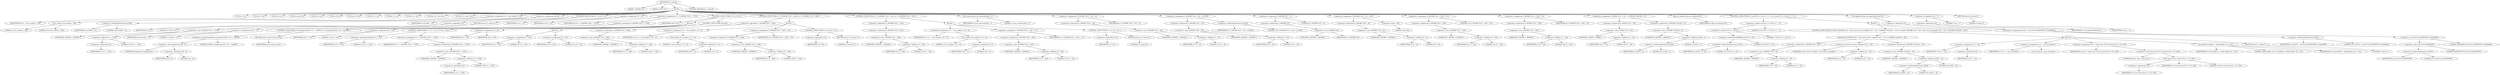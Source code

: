 digraph tftp_connect {  
"1000113" [label = "(METHOD,tftp_connect)" ]
"1000114" [label = "(PARAM,_DWORD *a1)" ]
"1000115" [label = "(PARAM,_BYTE *a2)" ]
"1000116" [label = "(BLOCK,,)" ]
"1000117" [label = "(LOCAL,v4: int)" ]
"1000118" [label = "(LOCAL,v5: int)" ]
"1000119" [label = "(LOCAL,v6: int)" ]
"1000120" [label = "(LOCAL,result: int)" ]
"1000121" [label = "(LOCAL,v8: int)" ]
"1000122" [label = "(LOCAL,v9: int)" ]
"1000123" [label = "(LOCAL,v10: int)" ]
"1000124" [label = "(LOCAL,v11: int)" ]
"1000125" [label = "(LOCAL,v12: int)" ]
"1000126" [label = "(LOCAL,v13: int *)" ]
"1000127" [label = "(LOCAL,v14: const char *)" ]
"1000128" [label = "(LOCAL,v15: char [ 128 ])" ]
"1000129" [label = "(<operator>.assignment,v4 = Curl_ccalloc(1, 336))" ]
"1000130" [label = "(IDENTIFIER,v4,v4 = Curl_ccalloc(1, 336))" ]
"1000131" [label = "(Curl_ccalloc,Curl_ccalloc(1, 336))" ]
"1000132" [label = "(LITERAL,1,Curl_ccalloc(1, 336))" ]
"1000133" [label = "(LITERAL,336,Curl_ccalloc(1, 336))" ]
"1000134" [label = "(<operator>.assignment,a1[188] = v4)" ]
"1000135" [label = "(<operator>.indirectIndexAccess,a1[188])" ]
"1000136" [label = "(IDENTIFIER,a1,a1[188] = v4)" ]
"1000137" [label = "(LITERAL,188,a1[188] = v4)" ]
"1000138" [label = "(IDENTIFIER,v4,a1[188] = v4)" ]
"1000139" [label = "(CONTROL_STRUCTURE,if ( !v4 ),if ( !v4 ))" ]
"1000140" [label = "(<operator>.logicalNot,!v4)" ]
"1000141" [label = "(IDENTIFIER,v4,!v4)" ]
"1000142" [label = "(RETURN,return 27;,return 27;)" ]
"1000143" [label = "(LITERAL,27,return 27;)" ]
"1000144" [label = "(<operator>.assignment,v5 = v4)" ]
"1000145" [label = "(IDENTIFIER,v5,v5 = v4)" ]
"1000146" [label = "(IDENTIFIER,v4,v5 = v4)" ]
"1000147" [label = "(<operator>.assignment,v6 = *(_DWORD *)(*a1 + 1576))" ]
"1000148" [label = "(IDENTIFIER,v6,v6 = *(_DWORD *)(*a1 + 1576))" ]
"1000149" [label = "(<operator>.indirection,*(_DWORD *)(*a1 + 1576))" ]
"1000150" [label = "(<operator>.cast,(_DWORD *)(*a1 + 1576))" ]
"1000151" [label = "(UNKNOWN,_DWORD *,_DWORD *)" ]
"1000152" [label = "(<operator>.addition,*a1 + 1576)" ]
"1000153" [label = "(<operator>.indirection,*a1)" ]
"1000154" [label = "(IDENTIFIER,a1,*a1 + 1576)" ]
"1000155" [label = "(LITERAL,1576,*a1 + 1576)" ]
"1000156" [label = "(CONTROL_STRUCTURE,if ( v6 ),if ( v6 ))" ]
"1000157" [label = "(IDENTIFIER,v6,if ( v6 ))" ]
"1000158" [label = "(BLOCK,,)" ]
"1000159" [label = "(<operator>.assignment,result = 71)" ]
"1000160" [label = "(IDENTIFIER,result,result = 71)" ]
"1000161" [label = "(LITERAL,71,result = 71)" ]
"1000162" [label = "(CONTROL_STRUCTURE,if ( (unsigned int)(v6 - 8) >= 0xFFB1 ),if ( (unsigned int)(v6 - 8) >= 0xFFB1 ))" ]
"1000163" [label = "(<operator>.greaterEqualsThan,(unsigned int)(v6 - 8) >= 0xFFB1)" ]
"1000164" [label = "(<operator>.cast,(unsigned int)(v6 - 8))" ]
"1000165" [label = "(UNKNOWN,unsigned int,unsigned int)" ]
"1000166" [label = "(<operator>.subtraction,v6 - 8)" ]
"1000167" [label = "(IDENTIFIER,v6,v6 - 8)" ]
"1000168" [label = "(LITERAL,8,v6 - 8)" ]
"1000169" [label = "(LITERAL,0xFFB1,(unsigned int)(v6 - 8) >= 0xFFB1)" ]
"1000170" [label = "(RETURN,return result;,return result;)" ]
"1000171" [label = "(IDENTIFIER,result,return result;)" ]
"1000172" [label = "(<operator>.assignment,v8 = 512)" ]
"1000173" [label = "(IDENTIFIER,v8,v8 = 512)" ]
"1000174" [label = "(LITERAL,512,v8 = 512)" ]
"1000175" [label = "(CONTROL_STRUCTURE,if ( v6 >= 512 ),if ( v6 >= 512 ))" ]
"1000176" [label = "(<operator>.greaterEqualsThan,v6 >= 512)" ]
"1000177" [label = "(IDENTIFIER,v6,v6 >= 512)" ]
"1000178" [label = "(LITERAL,512,v6 >= 512)" ]
"1000179" [label = "(<operator>.assignment,v8 = *(_DWORD *)(*a1 + 1576))" ]
"1000180" [label = "(IDENTIFIER,v8,v8 = *(_DWORD *)(*a1 + 1576))" ]
"1000181" [label = "(<operator>.indirection,*(_DWORD *)(*a1 + 1576))" ]
"1000182" [label = "(<operator>.cast,(_DWORD *)(*a1 + 1576))" ]
"1000183" [label = "(UNKNOWN,_DWORD *,_DWORD *)" ]
"1000184" [label = "(<operator>.addition,*a1 + 1576)" ]
"1000185" [label = "(<operator>.indirection,*a1)" ]
"1000186" [label = "(IDENTIFIER,a1,*a1 + 1576)" ]
"1000187" [label = "(LITERAL,1576,*a1 + 1576)" ]
"1000188" [label = "(<operator>.assignment,v9 = v8)" ]
"1000189" [label = "(IDENTIFIER,v9,v9 = v8)" ]
"1000190" [label = "(IDENTIFIER,v8,v9 = v8)" ]
"1000191" [label = "(CONTROL_STRUCTURE,else,else)" ]
"1000192" [label = "(BLOCK,,)" ]
"1000193" [label = "(<operator>.assignment,v6 = 512)" ]
"1000194" [label = "(IDENTIFIER,v6,v6 = 512)" ]
"1000195" [label = "(LITERAL,512,v6 = 512)" ]
"1000196" [label = "(<operator>.assignment,v9 = 512)" ]
"1000197" [label = "(IDENTIFIER,v9,v9 = 512)" ]
"1000198" [label = "(LITERAL,512,v9 = 512)" ]
"1000199" [label = "(CONTROL_STRUCTURE,if ( !*(_DWORD *)(v5 + 328) ),if ( !*(_DWORD *)(v5 + 328) ))" ]
"1000200" [label = "(<operator>.logicalNot,!*(_DWORD *)(v5 + 328))" ]
"1000201" [label = "(<operator>.indirection,*(_DWORD *)(v5 + 328))" ]
"1000202" [label = "(<operator>.cast,(_DWORD *)(v5 + 328))" ]
"1000203" [label = "(UNKNOWN,_DWORD *,_DWORD *)" ]
"1000204" [label = "(<operator>.addition,v5 + 328)" ]
"1000205" [label = "(IDENTIFIER,v5,v5 + 328)" ]
"1000206" [label = "(LITERAL,328,v5 + 328)" ]
"1000207" [label = "(BLOCK,,)" ]
"1000208" [label = "(<operator>.assignment,v10 = Curl_ccalloc(1, v9 + 4))" ]
"1000209" [label = "(IDENTIFIER,v10,v10 = Curl_ccalloc(1, v9 + 4))" ]
"1000210" [label = "(Curl_ccalloc,Curl_ccalloc(1, v9 + 4))" ]
"1000211" [label = "(LITERAL,1,Curl_ccalloc(1, v9 + 4))" ]
"1000212" [label = "(<operator>.addition,v9 + 4)" ]
"1000213" [label = "(IDENTIFIER,v9,v9 + 4)" ]
"1000214" [label = "(LITERAL,4,v9 + 4)" ]
"1000215" [label = "(<operator>.assignment,*(_DWORD *)(v5 + 328) = v10)" ]
"1000216" [label = "(<operator>.indirection,*(_DWORD *)(v5 + 328))" ]
"1000217" [label = "(<operator>.cast,(_DWORD *)(v5 + 328))" ]
"1000218" [label = "(UNKNOWN,_DWORD *,_DWORD *)" ]
"1000219" [label = "(<operator>.addition,v5 + 328)" ]
"1000220" [label = "(IDENTIFIER,v5,v5 + 328)" ]
"1000221" [label = "(LITERAL,328,v5 + 328)" ]
"1000222" [label = "(IDENTIFIER,v10,*(_DWORD *)(v5 + 328) = v10)" ]
"1000223" [label = "(CONTROL_STRUCTURE,if ( !v10 ),if ( !v10 ))" ]
"1000224" [label = "(<operator>.logicalNot,!v10)" ]
"1000225" [label = "(IDENTIFIER,v10,!v10)" ]
"1000226" [label = "(RETURN,return 27;,return 27;)" ]
"1000227" [label = "(LITERAL,27,return 27;)" ]
"1000228" [label = "(CONTROL_STRUCTURE,if ( !*(_DWORD *)(v5 + 332) ),if ( !*(_DWORD *)(v5 + 332) ))" ]
"1000229" [label = "(<operator>.logicalNot,!*(_DWORD *)(v5 + 332))" ]
"1000230" [label = "(<operator>.indirection,*(_DWORD *)(v5 + 332))" ]
"1000231" [label = "(<operator>.cast,(_DWORD *)(v5 + 332))" ]
"1000232" [label = "(UNKNOWN,_DWORD *,_DWORD *)" ]
"1000233" [label = "(<operator>.addition,v5 + 332)" ]
"1000234" [label = "(IDENTIFIER,v5,v5 + 332)" ]
"1000235" [label = "(LITERAL,332,v5 + 332)" ]
"1000236" [label = "(BLOCK,,)" ]
"1000237" [label = "(<operator>.assignment,v11 = Curl_ccalloc(1, v9 + 4))" ]
"1000238" [label = "(IDENTIFIER,v11,v11 = Curl_ccalloc(1, v9 + 4))" ]
"1000239" [label = "(Curl_ccalloc,Curl_ccalloc(1, v9 + 4))" ]
"1000240" [label = "(LITERAL,1,Curl_ccalloc(1, v9 + 4))" ]
"1000241" [label = "(<operator>.addition,v9 + 4)" ]
"1000242" [label = "(IDENTIFIER,v9,v9 + 4)" ]
"1000243" [label = "(LITERAL,4,v9 + 4)" ]
"1000244" [label = "(<operator>.assignment,*(_DWORD *)(v5 + 332) = v11)" ]
"1000245" [label = "(<operator>.indirection,*(_DWORD *)(v5 + 332))" ]
"1000246" [label = "(<operator>.cast,(_DWORD *)(v5 + 332))" ]
"1000247" [label = "(UNKNOWN,_DWORD *,_DWORD *)" ]
"1000248" [label = "(<operator>.addition,v5 + 332)" ]
"1000249" [label = "(IDENTIFIER,v5,v5 + 332)" ]
"1000250" [label = "(LITERAL,332,v5 + 332)" ]
"1000251" [label = "(IDENTIFIER,v11,*(_DWORD *)(v5 + 332) = v11)" ]
"1000252" [label = "(CONTROL_STRUCTURE,if ( !v11 ),if ( !v11 ))" ]
"1000253" [label = "(<operator>.logicalNot,!v11)" ]
"1000254" [label = "(IDENTIFIER,v11,!v11)" ]
"1000255" [label = "(RETURN,return 27;,return 27;)" ]
"1000256" [label = "(LITERAL,27,return 27;)" ]
"1000257" [label = "(Curl_conncontrol,Curl_conncontrol(a1, 1))" ]
"1000258" [label = "(IDENTIFIER,a1,Curl_conncontrol(a1, 1))" ]
"1000259" [label = "(LITERAL,1,Curl_conncontrol(a1, 1))" ]
"1000260" [label = "(<operator>.assignment,*(_DWORD *)(v5 + 16) = a1)" ]
"1000261" [label = "(<operator>.indirection,*(_DWORD *)(v5 + 16))" ]
"1000262" [label = "(<operator>.cast,(_DWORD *)(v5 + 16))" ]
"1000263" [label = "(UNKNOWN,_DWORD *,_DWORD *)" ]
"1000264" [label = "(<operator>.addition,v5 + 16)" ]
"1000265" [label = "(IDENTIFIER,v5,v5 + 16)" ]
"1000266" [label = "(LITERAL,16,v5 + 16)" ]
"1000267" [label = "(IDENTIFIER,a1,*(_DWORD *)(v5 + 16) = a1)" ]
"1000268" [label = "(<operator>.assignment,*(_DWORD *)(v5 + 20) = a1[105])" ]
"1000269" [label = "(<operator>.indirection,*(_DWORD *)(v5 + 20))" ]
"1000270" [label = "(<operator>.cast,(_DWORD *)(v5 + 20))" ]
"1000271" [label = "(UNKNOWN,_DWORD *,_DWORD *)" ]
"1000272" [label = "(<operator>.addition,v5 + 20)" ]
"1000273" [label = "(IDENTIFIER,v5,v5 + 20)" ]
"1000274" [label = "(LITERAL,20,v5 + 20)" ]
"1000275" [label = "(<operator>.indirectIndexAccess,a1[105])" ]
"1000276" [label = "(IDENTIFIER,a1,*(_DWORD *)(v5 + 20) = a1[105])" ]
"1000277" [label = "(LITERAL,105,*(_DWORD *)(v5 + 20) = a1[105])" ]
"1000278" [label = "(<operator>.assignment,*(_DWORD *)v5 = 0)" ]
"1000279" [label = "(<operator>.indirection,*(_DWORD *)v5)" ]
"1000280" [label = "(<operator>.cast,(_DWORD *)v5)" ]
"1000281" [label = "(UNKNOWN,_DWORD *,_DWORD *)" ]
"1000282" [label = "(IDENTIFIER,v5,(_DWORD *)v5)" ]
"1000283" [label = "(LITERAL,0,*(_DWORD *)v5 = 0)" ]
"1000284" [label = "(<operator>.assignment,*(_DWORD *)(v5 + 8) = -100)" ]
"1000285" [label = "(<operator>.indirection,*(_DWORD *)(v5 + 8))" ]
"1000286" [label = "(<operator>.cast,(_DWORD *)(v5 + 8))" ]
"1000287" [label = "(UNKNOWN,_DWORD *,_DWORD *)" ]
"1000288" [label = "(<operator>.addition,v5 + 8)" ]
"1000289" [label = "(IDENTIFIER,v5,v5 + 8)" ]
"1000290" [label = "(LITERAL,8,v5 + 8)" ]
"1000291" [label = "(<operator>.minus,-100)" ]
"1000292" [label = "(LITERAL,100,-100)" ]
"1000293" [label = "(<operator>.assignment,*(_DWORD *)(v5 + 320) = 512)" ]
"1000294" [label = "(<operator>.indirection,*(_DWORD *)(v5 + 320))" ]
"1000295" [label = "(<operator>.cast,(_DWORD *)(v5 + 320))" ]
"1000296" [label = "(UNKNOWN,_DWORD *,_DWORD *)" ]
"1000297" [label = "(<operator>.addition,v5 + 320)" ]
"1000298" [label = "(IDENTIFIER,v5,v5 + 320)" ]
"1000299" [label = "(LITERAL,320,v5 + 320)" ]
"1000300" [label = "(LITERAL,512,*(_DWORD *)(v5 + 320) = 512)" ]
"1000301" [label = "(<operator>.assignment,*(_DWORD *)(v5 + 324) = v6)" ]
"1000302" [label = "(<operator>.indirection,*(_DWORD *)(v5 + 324))" ]
"1000303" [label = "(<operator>.cast,(_DWORD *)(v5 + 324))" ]
"1000304" [label = "(UNKNOWN,_DWORD *,_DWORD *)" ]
"1000305" [label = "(<operator>.addition,v5 + 324)" ]
"1000306" [label = "(IDENTIFIER,v5,v5 + 324)" ]
"1000307" [label = "(LITERAL,324,v5 + 324)" ]
"1000308" [label = "(IDENTIFIER,v6,*(_DWORD *)(v5 + 324) = v6)" ]
"1000309" [label = "(<operator>.assignment,*(_WORD *)(v5 + 52) = *(_DWORD *)(a1[20] + 4))" ]
"1000310" [label = "(<operator>.indirection,*(_WORD *)(v5 + 52))" ]
"1000311" [label = "(<operator>.cast,(_WORD *)(v5 + 52))" ]
"1000312" [label = "(UNKNOWN,_WORD *,_WORD *)" ]
"1000313" [label = "(<operator>.addition,v5 + 52)" ]
"1000314" [label = "(IDENTIFIER,v5,v5 + 52)" ]
"1000315" [label = "(LITERAL,52,v5 + 52)" ]
"1000316" [label = "(<operator>.indirection,*(_DWORD *)(a1[20] + 4))" ]
"1000317" [label = "(<operator>.cast,(_DWORD *)(a1[20] + 4))" ]
"1000318" [label = "(UNKNOWN,_DWORD *,_DWORD *)" ]
"1000319" [label = "(<operator>.addition,a1[20] + 4)" ]
"1000320" [label = "(<operator>.indirectIndexAccess,a1[20])" ]
"1000321" [label = "(IDENTIFIER,a1,a1[20] + 4)" ]
"1000322" [label = "(LITERAL,20,a1[20] + 4)" ]
"1000323" [label = "(LITERAL,4,a1[20] + 4)" ]
"1000324" [label = "(tftp_set_timeouts,tftp_set_timeouts(v5))" ]
"1000325" [label = "(IDENTIFIER,v5,tftp_set_timeouts(v5))" ]
"1000326" [label = "(CONTROL_STRUCTURE,if ( ((a1[147] >> 25) & 1) == 0 ),if ( ((a1[147] >> 25) & 1) == 0 ))" ]
"1000327" [label = "(<operator>.equals,((a1[147] >> 25) & 1) == 0)" ]
"1000328" [label = "(<operator>.and,(a1[147] >> 25) & 1)" ]
"1000329" [label = "(<operator>.arithmeticShiftRight,a1[147] >> 25)" ]
"1000330" [label = "(<operator>.indirectIndexAccess,a1[147])" ]
"1000331" [label = "(IDENTIFIER,a1,a1[147] >> 25)" ]
"1000332" [label = "(LITERAL,147,a1[147] >> 25)" ]
"1000333" [label = "(LITERAL,25,a1[147] >> 25)" ]
"1000334" [label = "(LITERAL,1,(a1[147] >> 25) & 1)" ]
"1000335" [label = "(LITERAL,0,((a1[147] >> 25) & 1) == 0)" ]
"1000336" [label = "(BLOCK,,)" ]
"1000337" [label = "(CONTROL_STRUCTURE,if ( bind(*(_DWORD *)(v5 + 20), (const struct sockaddr *)(v5 + 52), *(_DWORD *)(a1[20] + 16)) ),if ( bind(*(_DWORD *)(v5 + 20), (const struct sockaddr *)(v5 + 52), *(_DWORD *)(a1[20] + 16)) ))" ]
"1000338" [label = "(bind,bind(*(_DWORD *)(v5 + 20), (const struct sockaddr *)(v5 + 52), *(_DWORD *)(a1[20] + 16)))" ]
"1000339" [label = "(<operator>.indirection,*(_DWORD *)(v5 + 20))" ]
"1000340" [label = "(<operator>.cast,(_DWORD *)(v5 + 20))" ]
"1000341" [label = "(UNKNOWN,_DWORD *,_DWORD *)" ]
"1000342" [label = "(<operator>.addition,v5 + 20)" ]
"1000343" [label = "(IDENTIFIER,v5,v5 + 20)" ]
"1000344" [label = "(LITERAL,20,v5 + 20)" ]
"1000345" [label = "(<operator>.cast,(const struct sockaddr *)(v5 + 52))" ]
"1000346" [label = "(UNKNOWN,const struct sockaddr *,const struct sockaddr *)" ]
"1000347" [label = "(<operator>.addition,v5 + 52)" ]
"1000348" [label = "(IDENTIFIER,v5,v5 + 52)" ]
"1000349" [label = "(LITERAL,52,v5 + 52)" ]
"1000350" [label = "(<operator>.indirection,*(_DWORD *)(a1[20] + 16))" ]
"1000351" [label = "(<operator>.cast,(_DWORD *)(a1[20] + 16))" ]
"1000352" [label = "(UNKNOWN,_DWORD *,_DWORD *)" ]
"1000353" [label = "(<operator>.addition,a1[20] + 16)" ]
"1000354" [label = "(<operator>.indirectIndexAccess,a1[20])" ]
"1000355" [label = "(IDENTIFIER,a1,a1[20] + 16)" ]
"1000356" [label = "(LITERAL,20,a1[20] + 16)" ]
"1000357" [label = "(LITERAL,16,a1[20] + 16)" ]
"1000358" [label = "(BLOCK,,)" ]
"1000359" [label = "(<operator>.assignment,v12 = *a1)" ]
"1000360" [label = "(IDENTIFIER,v12,v12 = *a1)" ]
"1000361" [label = "(<operator>.indirection,*a1)" ]
"1000362" [label = "(IDENTIFIER,a1,v12 = *a1)" ]
"1000363" [label = "(<operator>.assignment,v13 = _errno_location())" ]
"1000364" [label = "(IDENTIFIER,v13,v13 = _errno_location())" ]
"1000365" [label = "(_errno_location,_errno_location())" ]
"1000366" [label = "(<operator>.assignment,v14 = (const char *)Curl_strerror(*v13, v15, 128))" ]
"1000367" [label = "(IDENTIFIER,v14,v14 = (const char *)Curl_strerror(*v13, v15, 128))" ]
"1000368" [label = "(<operator>.cast,(const char *)Curl_strerror(*v13, v15, 128))" ]
"1000369" [label = "(UNKNOWN,const char *,const char *)" ]
"1000370" [label = "(Curl_strerror,Curl_strerror(*v13, v15, 128))" ]
"1000371" [label = "(<operator>.indirection,*v13)" ]
"1000372" [label = "(IDENTIFIER,v13,Curl_strerror(*v13, v15, 128))" ]
"1000373" [label = "(IDENTIFIER,v15,Curl_strerror(*v13, v15, 128))" ]
"1000374" [label = "(LITERAL,128,Curl_strerror(*v13, v15, 128))" ]
"1000375" [label = "(Curl_failf,Curl_failf(v12, \"bind() failed; %s\", v14))" ]
"1000376" [label = "(IDENTIFIER,v12,Curl_failf(v12, \"bind() failed; %s\", v14))" ]
"1000377" [label = "(LITERAL,\"bind() failed; %s\",Curl_failf(v12, \"bind() failed; %s\", v14))" ]
"1000378" [label = "(IDENTIFIER,v14,Curl_failf(v12, \"bind() failed; %s\", v14))" ]
"1000379" [label = "(RETURN,return 7;,return 7;)" ]
"1000380" [label = "(LITERAL,7,return 7;)" ]
"1000381" [label = "(<operator>.assignment,a1[147] = a1[147] & 0xFDFFFFFF | 0x2000000)" ]
"1000382" [label = "(<operator>.indirectIndexAccess,a1[147])" ]
"1000383" [label = "(IDENTIFIER,a1,a1[147] = a1[147] & 0xFDFFFFFF | 0x2000000)" ]
"1000384" [label = "(LITERAL,147,a1[147] = a1[147] & 0xFDFFFFFF | 0x2000000)" ]
"1000385" [label = "(<operator>.or,a1[147] & 0xFDFFFFFF | 0x2000000)" ]
"1000386" [label = "(<operator>.and,a1[147] & 0xFDFFFFFF)" ]
"1000387" [label = "(<operator>.indirectIndexAccess,a1[147])" ]
"1000388" [label = "(IDENTIFIER,a1,a1[147] & 0xFDFFFFFF)" ]
"1000389" [label = "(LITERAL,147,a1[147] & 0xFDFFFFFF)" ]
"1000390" [label = "(LITERAL,0xFDFFFFFF,a1[147] & 0xFDFFFFFF)" ]
"1000391" [label = "(LITERAL,0x2000000,a1[147] & 0xFDFFFFFF | 0x2000000)" ]
"1000392" [label = "(Curl_pgrsStartNow,Curl_pgrsStartNow(*a1))" ]
"1000393" [label = "(<operator>.indirection,*a1)" ]
"1000394" [label = "(IDENTIFIER,a1,Curl_pgrsStartNow(*a1))" ]
"1000395" [label = "(<operator>.assignment,*a2 = 1)" ]
"1000396" [label = "(<operator>.indirection,*a2)" ]
"1000397" [label = "(IDENTIFIER,a2,*a2 = 1)" ]
"1000398" [label = "(LITERAL,1,*a2 = 1)" ]
"1000399" [label = "(RETURN,return 0;,return 0;)" ]
"1000400" [label = "(LITERAL,0,return 0;)" ]
"1000401" [label = "(METHOD_RETURN,int __fastcall)" ]
  "1000113" -> "1000114" 
  "1000113" -> "1000115" 
  "1000113" -> "1000116" 
  "1000113" -> "1000401" 
  "1000116" -> "1000117" 
  "1000116" -> "1000118" 
  "1000116" -> "1000119" 
  "1000116" -> "1000120" 
  "1000116" -> "1000121" 
  "1000116" -> "1000122" 
  "1000116" -> "1000123" 
  "1000116" -> "1000124" 
  "1000116" -> "1000125" 
  "1000116" -> "1000126" 
  "1000116" -> "1000127" 
  "1000116" -> "1000128" 
  "1000116" -> "1000129" 
  "1000116" -> "1000134" 
  "1000116" -> "1000139" 
  "1000116" -> "1000144" 
  "1000116" -> "1000147" 
  "1000116" -> "1000156" 
  "1000116" -> "1000199" 
  "1000116" -> "1000228" 
  "1000116" -> "1000257" 
  "1000116" -> "1000260" 
  "1000116" -> "1000268" 
  "1000116" -> "1000278" 
  "1000116" -> "1000284" 
  "1000116" -> "1000293" 
  "1000116" -> "1000301" 
  "1000116" -> "1000309" 
  "1000116" -> "1000324" 
  "1000116" -> "1000326" 
  "1000116" -> "1000392" 
  "1000116" -> "1000395" 
  "1000116" -> "1000399" 
  "1000129" -> "1000130" 
  "1000129" -> "1000131" 
  "1000131" -> "1000132" 
  "1000131" -> "1000133" 
  "1000134" -> "1000135" 
  "1000134" -> "1000138" 
  "1000135" -> "1000136" 
  "1000135" -> "1000137" 
  "1000139" -> "1000140" 
  "1000139" -> "1000142" 
  "1000140" -> "1000141" 
  "1000142" -> "1000143" 
  "1000144" -> "1000145" 
  "1000144" -> "1000146" 
  "1000147" -> "1000148" 
  "1000147" -> "1000149" 
  "1000149" -> "1000150" 
  "1000150" -> "1000151" 
  "1000150" -> "1000152" 
  "1000152" -> "1000153" 
  "1000152" -> "1000155" 
  "1000153" -> "1000154" 
  "1000156" -> "1000157" 
  "1000156" -> "1000158" 
  "1000156" -> "1000191" 
  "1000158" -> "1000159" 
  "1000158" -> "1000162" 
  "1000158" -> "1000172" 
  "1000158" -> "1000175" 
  "1000158" -> "1000188" 
  "1000159" -> "1000160" 
  "1000159" -> "1000161" 
  "1000162" -> "1000163" 
  "1000162" -> "1000170" 
  "1000163" -> "1000164" 
  "1000163" -> "1000169" 
  "1000164" -> "1000165" 
  "1000164" -> "1000166" 
  "1000166" -> "1000167" 
  "1000166" -> "1000168" 
  "1000170" -> "1000171" 
  "1000172" -> "1000173" 
  "1000172" -> "1000174" 
  "1000175" -> "1000176" 
  "1000175" -> "1000179" 
  "1000176" -> "1000177" 
  "1000176" -> "1000178" 
  "1000179" -> "1000180" 
  "1000179" -> "1000181" 
  "1000181" -> "1000182" 
  "1000182" -> "1000183" 
  "1000182" -> "1000184" 
  "1000184" -> "1000185" 
  "1000184" -> "1000187" 
  "1000185" -> "1000186" 
  "1000188" -> "1000189" 
  "1000188" -> "1000190" 
  "1000191" -> "1000192" 
  "1000192" -> "1000193" 
  "1000192" -> "1000196" 
  "1000193" -> "1000194" 
  "1000193" -> "1000195" 
  "1000196" -> "1000197" 
  "1000196" -> "1000198" 
  "1000199" -> "1000200" 
  "1000199" -> "1000207" 
  "1000200" -> "1000201" 
  "1000201" -> "1000202" 
  "1000202" -> "1000203" 
  "1000202" -> "1000204" 
  "1000204" -> "1000205" 
  "1000204" -> "1000206" 
  "1000207" -> "1000208" 
  "1000207" -> "1000215" 
  "1000207" -> "1000223" 
  "1000208" -> "1000209" 
  "1000208" -> "1000210" 
  "1000210" -> "1000211" 
  "1000210" -> "1000212" 
  "1000212" -> "1000213" 
  "1000212" -> "1000214" 
  "1000215" -> "1000216" 
  "1000215" -> "1000222" 
  "1000216" -> "1000217" 
  "1000217" -> "1000218" 
  "1000217" -> "1000219" 
  "1000219" -> "1000220" 
  "1000219" -> "1000221" 
  "1000223" -> "1000224" 
  "1000223" -> "1000226" 
  "1000224" -> "1000225" 
  "1000226" -> "1000227" 
  "1000228" -> "1000229" 
  "1000228" -> "1000236" 
  "1000229" -> "1000230" 
  "1000230" -> "1000231" 
  "1000231" -> "1000232" 
  "1000231" -> "1000233" 
  "1000233" -> "1000234" 
  "1000233" -> "1000235" 
  "1000236" -> "1000237" 
  "1000236" -> "1000244" 
  "1000236" -> "1000252" 
  "1000237" -> "1000238" 
  "1000237" -> "1000239" 
  "1000239" -> "1000240" 
  "1000239" -> "1000241" 
  "1000241" -> "1000242" 
  "1000241" -> "1000243" 
  "1000244" -> "1000245" 
  "1000244" -> "1000251" 
  "1000245" -> "1000246" 
  "1000246" -> "1000247" 
  "1000246" -> "1000248" 
  "1000248" -> "1000249" 
  "1000248" -> "1000250" 
  "1000252" -> "1000253" 
  "1000252" -> "1000255" 
  "1000253" -> "1000254" 
  "1000255" -> "1000256" 
  "1000257" -> "1000258" 
  "1000257" -> "1000259" 
  "1000260" -> "1000261" 
  "1000260" -> "1000267" 
  "1000261" -> "1000262" 
  "1000262" -> "1000263" 
  "1000262" -> "1000264" 
  "1000264" -> "1000265" 
  "1000264" -> "1000266" 
  "1000268" -> "1000269" 
  "1000268" -> "1000275" 
  "1000269" -> "1000270" 
  "1000270" -> "1000271" 
  "1000270" -> "1000272" 
  "1000272" -> "1000273" 
  "1000272" -> "1000274" 
  "1000275" -> "1000276" 
  "1000275" -> "1000277" 
  "1000278" -> "1000279" 
  "1000278" -> "1000283" 
  "1000279" -> "1000280" 
  "1000280" -> "1000281" 
  "1000280" -> "1000282" 
  "1000284" -> "1000285" 
  "1000284" -> "1000291" 
  "1000285" -> "1000286" 
  "1000286" -> "1000287" 
  "1000286" -> "1000288" 
  "1000288" -> "1000289" 
  "1000288" -> "1000290" 
  "1000291" -> "1000292" 
  "1000293" -> "1000294" 
  "1000293" -> "1000300" 
  "1000294" -> "1000295" 
  "1000295" -> "1000296" 
  "1000295" -> "1000297" 
  "1000297" -> "1000298" 
  "1000297" -> "1000299" 
  "1000301" -> "1000302" 
  "1000301" -> "1000308" 
  "1000302" -> "1000303" 
  "1000303" -> "1000304" 
  "1000303" -> "1000305" 
  "1000305" -> "1000306" 
  "1000305" -> "1000307" 
  "1000309" -> "1000310" 
  "1000309" -> "1000316" 
  "1000310" -> "1000311" 
  "1000311" -> "1000312" 
  "1000311" -> "1000313" 
  "1000313" -> "1000314" 
  "1000313" -> "1000315" 
  "1000316" -> "1000317" 
  "1000317" -> "1000318" 
  "1000317" -> "1000319" 
  "1000319" -> "1000320" 
  "1000319" -> "1000323" 
  "1000320" -> "1000321" 
  "1000320" -> "1000322" 
  "1000324" -> "1000325" 
  "1000326" -> "1000327" 
  "1000326" -> "1000336" 
  "1000327" -> "1000328" 
  "1000327" -> "1000335" 
  "1000328" -> "1000329" 
  "1000328" -> "1000334" 
  "1000329" -> "1000330" 
  "1000329" -> "1000333" 
  "1000330" -> "1000331" 
  "1000330" -> "1000332" 
  "1000336" -> "1000337" 
  "1000336" -> "1000381" 
  "1000337" -> "1000338" 
  "1000337" -> "1000358" 
  "1000338" -> "1000339" 
  "1000338" -> "1000345" 
  "1000338" -> "1000350" 
  "1000339" -> "1000340" 
  "1000340" -> "1000341" 
  "1000340" -> "1000342" 
  "1000342" -> "1000343" 
  "1000342" -> "1000344" 
  "1000345" -> "1000346" 
  "1000345" -> "1000347" 
  "1000347" -> "1000348" 
  "1000347" -> "1000349" 
  "1000350" -> "1000351" 
  "1000351" -> "1000352" 
  "1000351" -> "1000353" 
  "1000353" -> "1000354" 
  "1000353" -> "1000357" 
  "1000354" -> "1000355" 
  "1000354" -> "1000356" 
  "1000358" -> "1000359" 
  "1000358" -> "1000363" 
  "1000358" -> "1000366" 
  "1000358" -> "1000375" 
  "1000358" -> "1000379" 
  "1000359" -> "1000360" 
  "1000359" -> "1000361" 
  "1000361" -> "1000362" 
  "1000363" -> "1000364" 
  "1000363" -> "1000365" 
  "1000366" -> "1000367" 
  "1000366" -> "1000368" 
  "1000368" -> "1000369" 
  "1000368" -> "1000370" 
  "1000370" -> "1000371" 
  "1000370" -> "1000373" 
  "1000370" -> "1000374" 
  "1000371" -> "1000372" 
  "1000375" -> "1000376" 
  "1000375" -> "1000377" 
  "1000375" -> "1000378" 
  "1000379" -> "1000380" 
  "1000381" -> "1000382" 
  "1000381" -> "1000385" 
  "1000382" -> "1000383" 
  "1000382" -> "1000384" 
  "1000385" -> "1000386" 
  "1000385" -> "1000391" 
  "1000386" -> "1000387" 
  "1000386" -> "1000390" 
  "1000387" -> "1000388" 
  "1000387" -> "1000389" 
  "1000392" -> "1000393" 
  "1000393" -> "1000394" 
  "1000395" -> "1000396" 
  "1000395" -> "1000398" 
  "1000396" -> "1000397" 
  "1000399" -> "1000400" 
}
